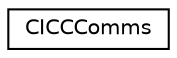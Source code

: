 digraph "Graphical Class Hierarchy"
{
 // LATEX_PDF_SIZE
  edge [fontname="Helvetica",fontsize="10",labelfontname="Helvetica",labelfontsize="10"];
  node [fontname="Helvetica",fontsize="10",shape=record];
  rankdir="LR";
  Node0 [label="CICCComms",height=0.2,width=0.4,color="black", fillcolor="white", style="filled",URL="$class_c_i_c_c_comms.html",tooltip=" "];
}
